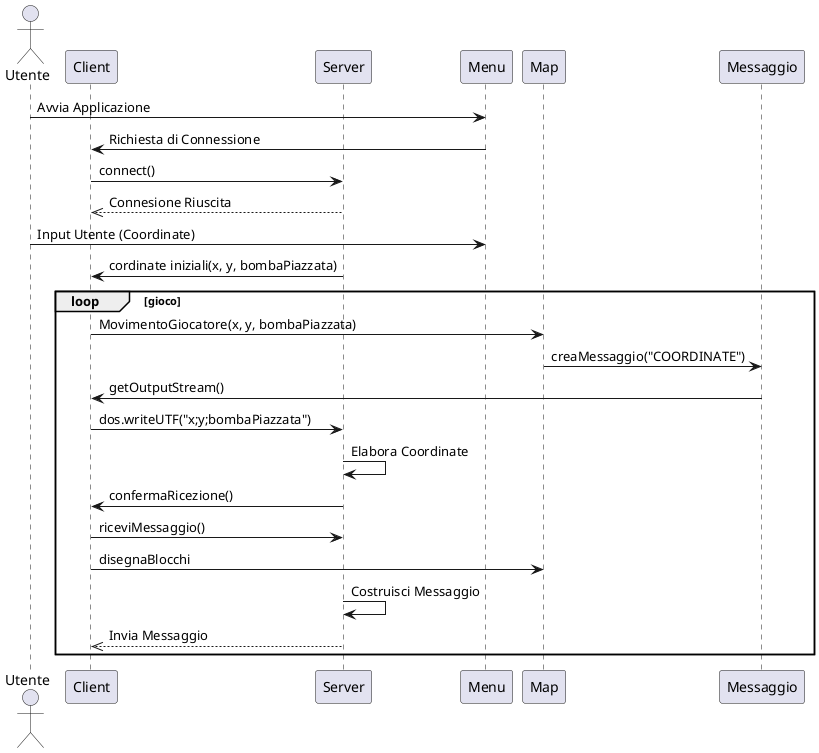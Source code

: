 @startuml
actor Utente as User
participant Client
participant Server
participant Menu
participant Map
participant Messaggio

User -> Menu: Avvia Applicazione
Menu -> Client: Richiesta di Connessione
Client -> Server: connect()
Server -->> Client: Connesione Riuscita
User -> Menu: Input Utente (Coordinate)
Server -> Client: cordinate iniziali(x, y, bombaPiazzata)
loop gioco
    Client -> Map: MovimentoGiocatore(x, y, bombaPiazzata)
    Map -> Messaggio: creaMessaggio("COORDINATE")
    Messaggio -> Client: getOutputStream()
    Client -> Server: dos.writeUTF("x;y;bombaPiazzata")
    Server -> Server: Elabora Coordinate
    Server -> Client: confermaRicezione()
    Client -> Server: riceviMessaggio()
    Client -> Map: disegnaBlocchi
    Server -> Server: Costruisci Messaggio
    Server -->> Client: Invia Messaggio
end loop

@enduml
